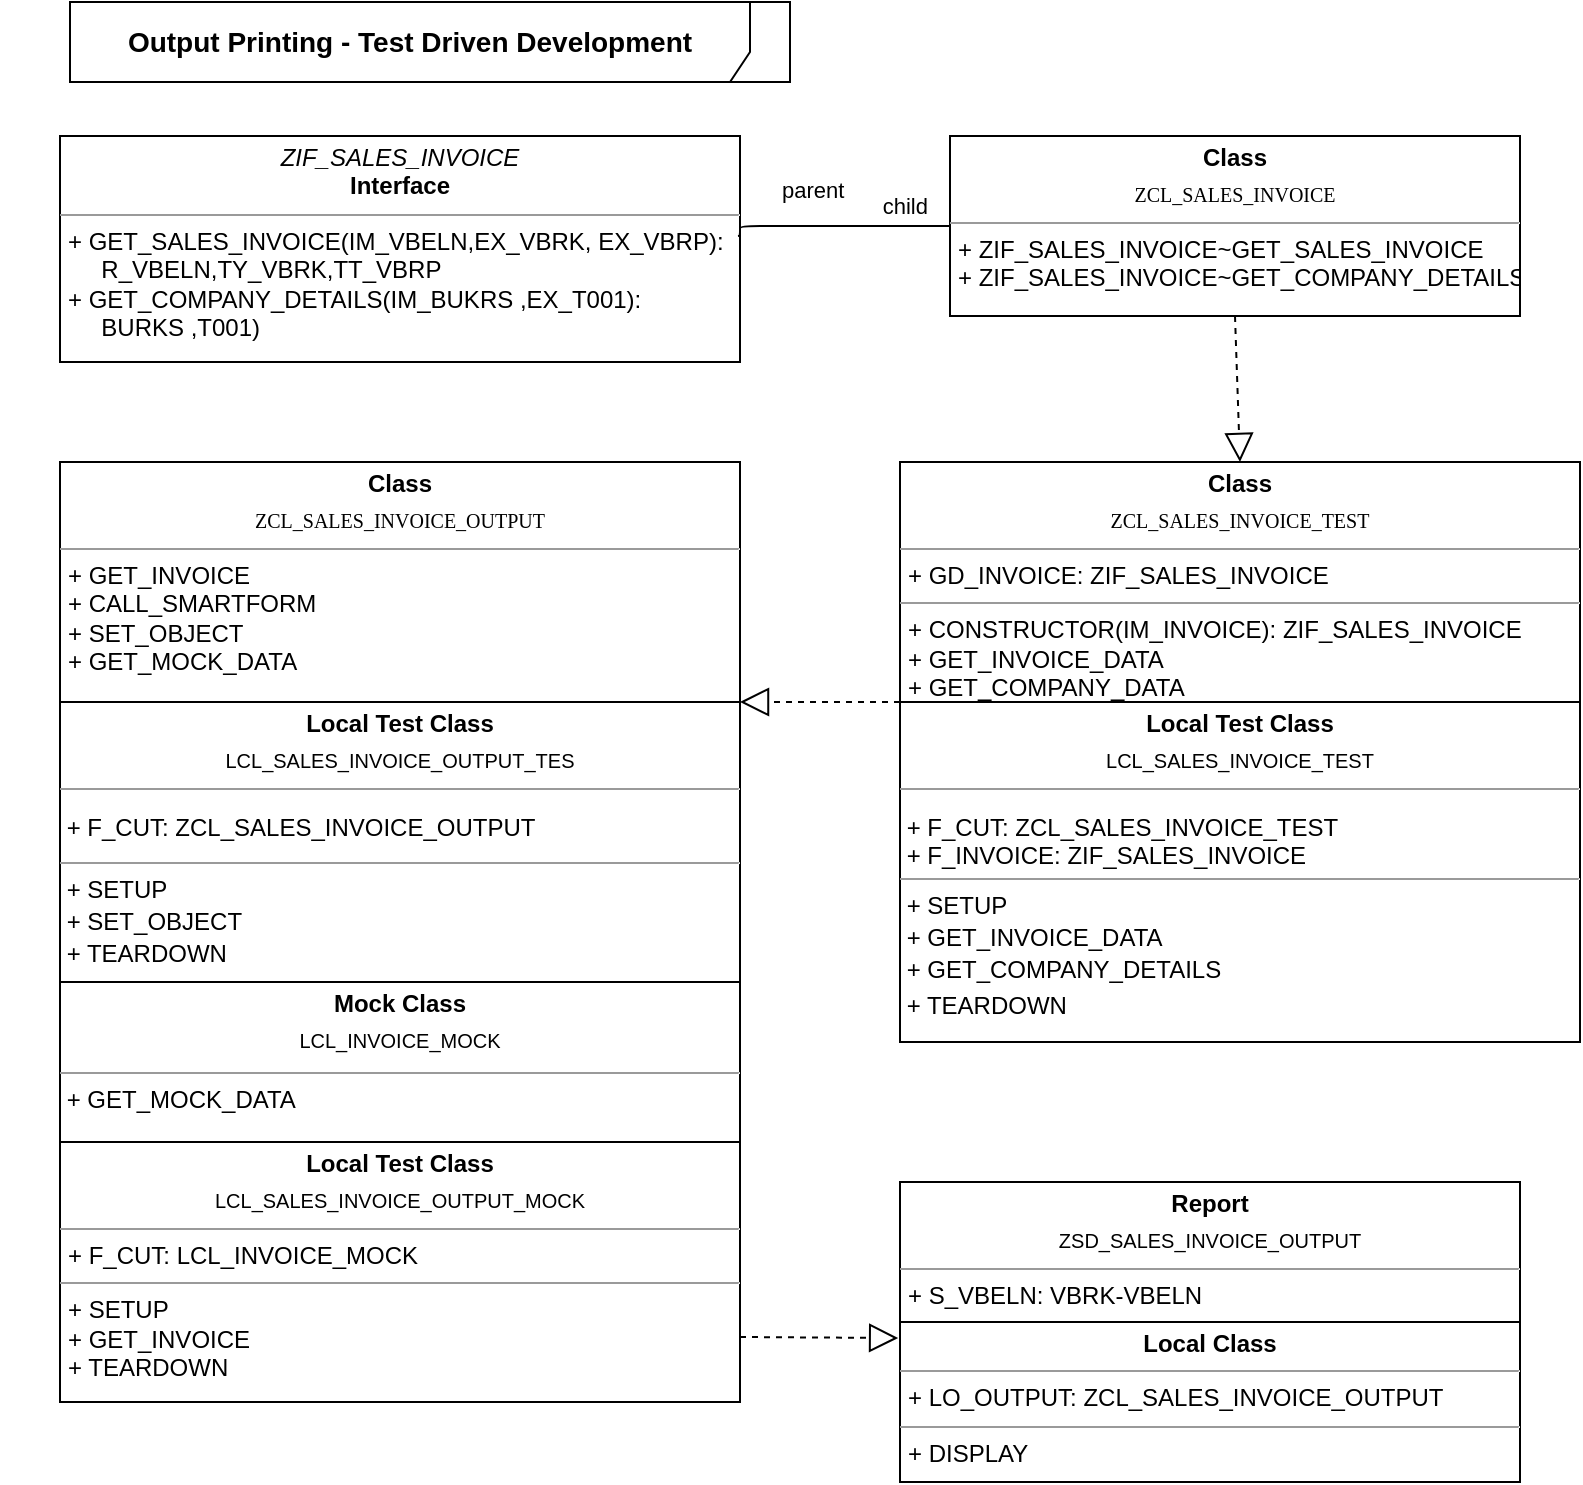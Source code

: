 <mxfile version="13.7.5" type="device"><diagram name="Page-1" id="c4acf3e9-155e-7222-9cf6-157b1a14988f"><mxGraphModel dx="862" dy="482" grid="1" gridSize="10" guides="1" tooltips="1" connect="1" arrows="1" fold="1" page="1" pageScale="1" pageWidth="850" pageHeight="1100" background="#ffffff" math="0" shadow="0"><root><mxCell id="0"/><mxCell id="1" parent="0"/><mxCell id="5d2195bd80daf111-18" value="&lt;p style=&quot;margin: 0px ; margin-top: 4px ; text-align: center&quot;&gt;&lt;i&gt;ZIF_SALES_INVOICE&lt;/i&gt;&lt;br&gt;&lt;b&gt;Interface&lt;/b&gt;&lt;/p&gt;&lt;hr size=&quot;1&quot;&gt;&lt;p style=&quot;margin: 0px ; margin-left: 4px&quot;&gt;+ GET_SALES_INVOICE(IM_VBELN,EX_VBRK, EX_VBRP):&amp;nbsp;&lt;/p&gt;&lt;p style=&quot;margin: 0px ; margin-left: 4px&quot;&gt;&amp;nbsp; &amp;nbsp; &amp;nbsp;R_VBELN,TY_VBRK,TT_VBRP&lt;/p&gt;&lt;p style=&quot;margin: 0px ; margin-left: 4px&quot;&gt;+&amp;nbsp;GET_COMPANY_DETAILS(IM_BUKRS ,EX_T001):&amp;nbsp;&lt;/p&gt;&lt;p style=&quot;margin: 0px ; margin-left: 4px&quot;&gt;&amp;nbsp; &amp;nbsp; &amp;nbsp;BURKS ,T001)&lt;br&gt;&lt;br&gt;&lt;/p&gt;" style="verticalAlign=top;align=left;overflow=fill;fontSize=12;fontFamily=Helvetica;html=1;rounded=0;shadow=0;comic=0;labelBackgroundColor=none;strokeWidth=1" parent="1" vertex="1"><mxGeometry x="60" y="87" width="340" height="113" as="geometry"/></mxCell><mxCell id="8qoOHvs9JiaKgyHMTFEL-2" value="&lt;p style=&quot;margin: 0px ; margin-top: 4px ; text-align: center&quot;&gt;&lt;b&gt;Class&lt;/b&gt;&lt;/p&gt;&lt;p style=&quot;margin: 0px ; margin-top: 4px ; text-align: center&quot;&gt;&lt;font face=&quot;verdana&quot;&gt;&lt;span style=&quot;font-size: 10px&quot;&gt;ZCL_SALES_INVOICE&lt;/span&gt;&lt;/font&gt;&lt;br&gt;&lt;/p&gt;&lt;hr size=&quot;1&quot;&gt;&lt;p style=&quot;margin: 0px ; margin-left: 4px&quot;&gt;+&amp;nbsp;ZIF_SALES_INVOICE~GET_SALES_INVOICE&lt;/p&gt;&lt;p style=&quot;margin: 0px ; margin-left: 4px&quot;&gt;+ ZIF_SALES_INVOICE~GET_COMPANY_DETAILS&lt;/p&gt;" style="verticalAlign=top;align=left;overflow=fill;fontSize=12;fontFamily=Helvetica;html=1;" parent="1" vertex="1"><mxGeometry x="505" y="87" width="285" height="90" as="geometry"/></mxCell><mxCell id="8qoOHvs9JiaKgyHMTFEL-3" value="" style="endArrow=none;html=1;edgeStyle=orthogonalEdgeStyle;entryX=0;entryY=0.5;entryDx=0;entryDy=0;exitX=0.997;exitY=0.442;exitDx=0;exitDy=0;exitPerimeter=0;" parent="1" source="5d2195bd80daf111-18" target="8qoOHvs9JiaKgyHMTFEL-2" edge="1"><mxGeometry relative="1" as="geometry"><mxPoint x="400" y="140" as="sourcePoint"/><mxPoint x="525" y="133.5" as="targetPoint"/><Array as="points"><mxPoint x="400" y="137"/><mxPoint x="400" y="132"/></Array></mxGeometry></mxCell><mxCell id="8qoOHvs9JiaKgyHMTFEL-4" value="parent" style="edgeLabel;resizable=0;html=1;align=left;verticalAlign=bottom;" parent="8qoOHvs9JiaKgyHMTFEL-3" connectable="0" vertex="1"><mxGeometry x="-1" relative="1" as="geometry"><mxPoint x="20" y="-14" as="offset"/></mxGeometry></mxCell><mxCell id="8qoOHvs9JiaKgyHMTFEL-5" value="child" style="edgeLabel;resizable=0;html=1;align=right;verticalAlign=bottom;" parent="8qoOHvs9JiaKgyHMTFEL-3" connectable="0" vertex="1"><mxGeometry x="1" relative="1" as="geometry"><mxPoint x="-10.5" y="-2" as="offset"/></mxGeometry></mxCell><mxCell id="8qoOHvs9JiaKgyHMTFEL-10" value="&lt;p style=&quot;margin: 0px ; margin-top: 4px ; text-align: center&quot;&gt;&lt;b&gt;Class&lt;/b&gt;&lt;/p&gt;&lt;p style=&quot;margin: 0px ; margin-top: 4px ; text-align: center&quot;&gt;&lt;font face=&quot;verdana&quot;&gt;&lt;span style=&quot;font-size: 10px&quot;&gt;ZCL_SALES_INVOICE_TEST&lt;/span&gt;&lt;/font&gt;&lt;br&gt;&lt;/p&gt;&lt;hr size=&quot;1&quot;&gt;&lt;p style=&quot;margin: 0px ; margin-left: 4px&quot;&gt;+ GD_INVOICE: ZIF_SALES_INVOICE&lt;/p&gt;&lt;hr size=&quot;1&quot;&gt;&lt;p style=&quot;margin: 0px ; margin-left: 4px&quot;&gt;+&amp;nbsp;CONSTRUCTOR(IM_INVOICE):&amp;nbsp;ZIF_SALES_INVOICE&lt;/p&gt;&lt;p style=&quot;margin: 0px ; margin-left: 4px&quot;&gt;+&amp;nbsp;GET_INVOICE_DATA&lt;/p&gt;&lt;p style=&quot;margin: 0px ; margin-left: 4px&quot;&gt;+&amp;nbsp;GET_COMPANY_DATA&lt;/p&gt;&lt;p style=&quot;margin: 0px ; margin-left: 4px&quot;&gt;&lt;br&gt;&lt;/p&gt;&lt;p style=&quot;margin: 0px ; margin-left: 4px&quot;&gt;&lt;br&gt;&lt;/p&gt;" style="verticalAlign=top;align=left;overflow=fill;fontSize=12;fontFamily=Helvetica;html=1;" parent="1" vertex="1"><mxGeometry x="480" y="250" width="340" height="120" as="geometry"/></mxCell><mxCell id="8qoOHvs9JiaKgyHMTFEL-11" value="" style="text;strokeColor=none;fillColor=none;align=left;verticalAlign=middle;spacingTop=-1;spacingLeft=4;spacingRight=4;rotatable=0;labelPosition=right;points=[];portConstraint=eastwest;" parent="1" vertex="1"><mxGeometry x="450" y="250" width="20" height="14" as="geometry"/></mxCell><mxCell id="8qoOHvs9JiaKgyHMTFEL-12" value="&lt;p style=&quot;margin: 0px ; margin-top: 4px ; text-align: center&quot;&gt;&lt;b&gt;Local Test Class&lt;/b&gt;&lt;/p&gt;&lt;p style=&quot;margin: 4px 0px 0px ; text-align: center&quot;&gt;&lt;font style=&quot;font-size: 10px&quot;&gt;LCL_SALES_INVOICE_TEST&lt;/font&gt;&lt;/p&gt;&lt;hr size=&quot;1&quot;&gt;&lt;div style=&quot;height: 2px&quot;&gt;&lt;/div&gt;&lt;div style=&quot;height: 2px&quot;&gt;&lt;br&gt;&lt;/div&gt;&lt;div style=&quot;height: 2px&quot;&gt;&lt;br&gt;&lt;/div&gt;&lt;div style=&quot;height: 2px&quot;&gt;&amp;nbsp;+ F_CUT:&amp;nbsp;ZCL_SALES_INVOICE_TEST&lt;/div&gt;&lt;div style=&quot;height: 2px&quot;&gt;&amp;nbsp; &amp;nbsp;&amp;nbsp;&lt;/div&gt;&lt;div style=&quot;height: 2px&quot;&gt;&lt;br&gt;&lt;/div&gt;&lt;div style=&quot;height: 2px&quot;&gt;&lt;br&gt;&lt;/div&gt;&lt;div style=&quot;height: 2px&quot;&gt;&lt;br&gt;&lt;/div&gt;&lt;div style=&quot;height: 2px&quot;&gt;&amp;nbsp;&lt;/div&gt;&lt;div style=&quot;height: 2px&quot;&gt;&amp;nbsp; &amp;nbsp;&lt;/div&gt;&lt;div style=&quot;height: 2px&quot;&gt;&amp;nbsp;+ F_INVOICE:&amp;nbsp;ZIF_SALES_INVOICE&amp;nbsp;&lt;/div&gt;&lt;div style=&quot;height: 2px&quot;&gt;&amp;nbsp;&lt;/div&gt;&lt;div style=&quot;height: 2px&quot;&gt;&lt;br&gt;&lt;/div&gt;&lt;div style=&quot;height: 2px&quot;&gt;&lt;br&gt;&lt;/div&gt;&lt;div style=&quot;height: 2px&quot;&gt;&lt;br&gt;&lt;/div&gt;&lt;div style=&quot;height: 2px&quot;&gt;&lt;br&gt;&lt;/div&gt;&lt;hr size=&quot;1&quot;&gt;&lt;div style=&quot;height: 2px&quot;&gt;&amp;nbsp;+ SETUP&lt;/div&gt;&lt;div style=&quot;height: 2px&quot;&gt;&amp;nbsp;&lt;/div&gt;&lt;div style=&quot;height: 2px&quot;&gt;&lt;br&gt;&lt;/div&gt;&lt;div style=&quot;height: 2px&quot;&gt;&amp;nbsp;&lt;/div&gt;&lt;div style=&quot;height: 2px&quot;&gt;&lt;br&gt;&lt;/div&gt;&lt;div style=&quot;height: 2px&quot;&gt;&amp;nbsp;&lt;/div&gt;&lt;div style=&quot;height: 2px&quot;&gt;&lt;br&gt;&lt;/div&gt;&lt;div style=&quot;height: 2px&quot;&gt;&amp;nbsp;&lt;/div&gt;&lt;div style=&quot;height: 2px&quot;&gt;&amp;nbsp;+&amp;nbsp;GET_INVOICE_DATA&lt;/div&gt;&lt;div style=&quot;height: 2px&quot;&gt;&lt;br&gt;&lt;/div&gt;&lt;div style=&quot;height: 2px&quot;&gt;&lt;br&gt;&lt;/div&gt;&lt;div style=&quot;height: 2px&quot;&gt;&lt;br&gt;&lt;/div&gt;&lt;div style=&quot;height: 2px&quot;&gt;&lt;br&gt;&lt;/div&gt;&lt;div style=&quot;height: 2px&quot;&gt;&lt;br&gt;&lt;/div&gt;&lt;div style=&quot;height: 2px&quot;&gt;&lt;br&gt;&lt;/div&gt;&lt;div style=&quot;height: 2px&quot;&gt;&lt;br&gt;&lt;/div&gt;&lt;div style=&quot;height: 2px&quot;&gt;&amp;nbsp;+ GET_COMPANY_DETAILS&lt;/div&gt;&lt;div style=&quot;height: 2px&quot;&gt;&lt;br&gt;&lt;/div&gt;&lt;div style=&quot;height: 2px&quot;&gt;&lt;br&gt;&lt;/div&gt;&lt;div style=&quot;height: 2px&quot;&gt;&lt;br&gt;&lt;/div&gt;&lt;div style=&quot;height: 2px&quot;&gt;&lt;br&gt;&lt;/div&gt;&lt;div style=&quot;height: 2px&quot;&gt;&lt;br&gt;&lt;/div&gt;&lt;div style=&quot;height: 2px&quot;&gt;&lt;br&gt;&lt;/div&gt;&lt;div style=&quot;height: 2px&quot;&gt;&lt;br&gt;&lt;/div&gt;&lt;div style=&quot;height: 2px&quot;&gt;&lt;br&gt;&lt;/div&gt;&lt;div style=&quot;height: 2px&quot;&gt;&amp;nbsp;+ TEARDOWN&lt;br&gt;&lt;/div&gt;&lt;div style=&quot;height: 2px&quot;&gt;&lt;br&gt;&lt;/div&gt;&lt;div style=&quot;height: 2px&quot;&gt;&lt;br&gt;&lt;/div&gt;&lt;div style=&quot;height: 2px&quot;&gt;&lt;br&gt;&lt;/div&gt;&lt;div style=&quot;height: 2px&quot;&gt;&lt;br&gt;&lt;/div&gt;&lt;div style=&quot;height: 2px&quot;&gt;&lt;br&gt;&lt;/div&gt;&lt;div style=&quot;height: 2px&quot;&gt;&lt;br&gt;&lt;/div&gt;&lt;div style=&quot;height: 2px&quot;&gt;&lt;br&gt;&lt;/div&gt;&lt;div style=&quot;height: 2px&quot;&gt;&lt;br&gt;&lt;/div&gt;&lt;div style=&quot;height: 2px&quot;&gt;&lt;br&gt;&lt;/div&gt;&lt;div style=&quot;height: 2px&quot;&gt;&lt;br&gt;&lt;/div&gt;&lt;div style=&quot;height: 2px&quot;&gt;&lt;br&gt;&lt;/div&gt;&lt;div style=&quot;height: 2px&quot;&gt;&lt;br&gt;&lt;/div&gt;&lt;div style=&quot;height: 2px&quot;&gt;&lt;br&gt;&lt;/div&gt;&lt;div style=&quot;height: 2px&quot;&gt;&lt;br&gt;&lt;/div&gt;&lt;div style=&quot;height: 2px&quot;&gt;&lt;br&gt;&lt;/div&gt;" style="verticalAlign=top;align=left;overflow=fill;fontSize=12;fontFamily=Helvetica;html=1;" parent="1" vertex="1"><mxGeometry x="480" y="370" width="340" height="170" as="geometry"/></mxCell><mxCell id="8qoOHvs9JiaKgyHMTFEL-13" value="&lt;p style=&quot;margin: 0px ; margin-top: 4px ; text-align: center&quot;&gt;&lt;b&gt;Class&lt;/b&gt;&lt;/p&gt;&lt;p style=&quot;margin: 0px ; margin-top: 4px ; text-align: center&quot;&gt;&lt;font face=&quot;verdana&quot;&gt;&lt;span style=&quot;font-size: 10px&quot;&gt;ZCL_SALES_INVOICE_OUTPUT&lt;/span&gt;&lt;/font&gt;&lt;/p&gt;&lt;hr size=&quot;1&quot;&gt;&lt;p style=&quot;margin: 0px ; margin-left: 4px&quot;&gt;+&amp;nbsp;GET_INVOICE&lt;/p&gt;&lt;p style=&quot;margin: 0px ; margin-left: 4px&quot;&gt;+&amp;nbsp;CALL_SMARTFORM&lt;/p&gt;&lt;p style=&quot;margin: 0px ; margin-left: 4px&quot;&gt;+&amp;nbsp;SET_OBJECT&lt;/p&gt;&lt;p style=&quot;margin: 0px ; margin-left: 4px&quot;&gt;+&amp;nbsp;GET_MOCK_DATA&lt;/p&gt;&lt;p style=&quot;margin: 0px ; margin-left: 4px&quot;&gt;&lt;br&gt;&lt;/p&gt;&lt;p style=&quot;margin: 0px ; margin-left: 4px&quot;&gt;&lt;br&gt;&lt;/p&gt;&lt;p style=&quot;margin: 0px ; margin-left: 4px&quot;&gt;&lt;br&gt;&lt;/p&gt;" style="verticalAlign=top;align=left;overflow=fill;fontSize=12;fontFamily=Helvetica;html=1;" parent="1" vertex="1"><mxGeometry x="60" y="250" width="340" height="120" as="geometry"/></mxCell><mxCell id="8qoOHvs9JiaKgyHMTFEL-14" value="" style="text;strokeColor=none;fillColor=none;align=left;verticalAlign=middle;spacingTop=-1;spacingLeft=4;spacingRight=4;rotatable=0;labelPosition=right;points=[];portConstraint=eastwest;" parent="1" vertex="1"><mxGeometry x="30" y="240" width="20" height="14" as="geometry"/></mxCell><mxCell id="8qoOHvs9JiaKgyHMTFEL-15" value="&lt;p style=&quot;margin: 0px ; margin-top: 4px ; text-align: center&quot;&gt;&lt;b&gt;Local Test Class&lt;/b&gt;&lt;/p&gt;&lt;p style=&quot;margin: 4px 0px 0px ; text-align: center&quot;&gt;&lt;font style=&quot;font-size: 10px&quot;&gt;LCL_SALES_INVOICE_OUTPUT_TES&lt;/font&gt;&lt;/p&gt;&lt;hr size=&quot;1&quot;&gt;&lt;div style=&quot;height: 2px&quot;&gt;&lt;/div&gt;&lt;div style=&quot;height: 2px&quot;&gt;&lt;br&gt;&lt;/div&gt;&lt;div style=&quot;height: 2px&quot;&gt;&lt;br&gt;&lt;/div&gt;&lt;div style=&quot;height: 2px&quot;&gt;&amp;nbsp;+ F_CUT:&amp;nbsp;ZCL_SALES_INVOICE_OUTPUT&amp;nbsp;&lt;/div&gt;&lt;div style=&quot;height: 2px&quot;&gt;&amp;nbsp; &amp;nbsp;&amp;nbsp;&lt;/div&gt;&lt;div style=&quot;height: 2px&quot;&gt;&lt;br&gt;&lt;/div&gt;&lt;div style=&quot;height: 2px&quot;&gt;&lt;br&gt;&lt;/div&gt;&lt;div style=&quot;height: 2px&quot;&gt;&amp;nbsp;&lt;/div&gt;&lt;div style=&quot;height: 2px&quot;&gt;&lt;br&gt;&lt;/div&gt;&lt;div style=&quot;height: 2px&quot;&gt;&lt;br&gt;&lt;/div&gt;&lt;div style=&quot;height: 2px&quot;&gt;&lt;br&gt;&lt;/div&gt;&lt;div style=&quot;height: 2px&quot;&gt;&lt;br&gt;&lt;/div&gt;&lt;hr size=&quot;1&quot;&gt;&lt;div style=&quot;height: 2px&quot;&gt;&amp;nbsp;+ SETUP&lt;/div&gt;&lt;div style=&quot;height: 2px&quot;&gt;&amp;nbsp;&lt;/div&gt;&lt;div style=&quot;height: 2px&quot;&gt;&lt;br&gt;&lt;/div&gt;&lt;div style=&quot;height: 2px&quot;&gt;&lt;br&gt;&lt;/div&gt;&lt;div style=&quot;height: 2px&quot;&gt;&lt;br&gt;&lt;/div&gt;&lt;div style=&quot;height: 2px&quot;&gt;&lt;br&gt;&lt;/div&gt;&lt;div style=&quot;height: 2px&quot;&gt;&lt;br&gt;&lt;/div&gt;&lt;div style=&quot;height: 2px&quot;&gt;&amp;nbsp;&lt;/div&gt;&lt;div style=&quot;height: 2px&quot;&gt;&amp;nbsp;+ SET_OBJECT&lt;/div&gt;&lt;div style=&quot;height: 2px&quot;&gt;&lt;br&gt;&lt;/div&gt;&lt;div style=&quot;height: 2px&quot;&gt;&lt;br&gt;&lt;/div&gt;&lt;div style=&quot;height: 2px&quot;&gt;&lt;br&gt;&lt;/div&gt;&lt;div style=&quot;height: 2px&quot;&gt;&lt;br&gt;&lt;/div&gt;&lt;div style=&quot;height: 2px&quot;&gt;&lt;br&gt;&lt;/div&gt;&lt;div style=&quot;height: 2px&quot;&gt;&lt;br&gt;&lt;/div&gt;&lt;div style=&quot;height: 2px&quot;&gt;&lt;br&gt;&lt;/div&gt;&lt;div style=&quot;height: 2px&quot;&gt;&amp;nbsp;+ TEARDOWN&lt;br&gt;&lt;/div&gt;&lt;div style=&quot;height: 2px&quot;&gt;&lt;br&gt;&lt;/div&gt;&lt;div style=&quot;height: 2px&quot;&gt;&lt;br&gt;&lt;/div&gt;&lt;div style=&quot;height: 2px&quot;&gt;&lt;br&gt;&lt;/div&gt;&lt;div style=&quot;height: 2px&quot;&gt;&lt;br&gt;&lt;/div&gt;&lt;div style=&quot;height: 2px&quot;&gt;&lt;br&gt;&lt;/div&gt;&lt;div style=&quot;height: 2px&quot;&gt;&lt;br&gt;&lt;/div&gt;&lt;div style=&quot;height: 2px&quot;&gt;&lt;br&gt;&lt;/div&gt;" style="verticalAlign=top;align=left;overflow=fill;fontSize=12;fontFamily=Helvetica;html=1;" parent="1" vertex="1"><mxGeometry x="60" y="370" width="340" height="140" as="geometry"/></mxCell><mxCell id="8qoOHvs9JiaKgyHMTFEL-16" value="" style="endArrow=block;dashed=1;endFill=0;endSize=12;html=1;exitX=0.5;exitY=1;exitDx=0;exitDy=0;entryX=0.5;entryY=0;entryDx=0;entryDy=0;" parent="1" source="8qoOHvs9JiaKgyHMTFEL-2" target="8qoOHvs9JiaKgyHMTFEL-10" edge="1"><mxGeometry width="160" relative="1" as="geometry"><mxPoint x="610" y="210" as="sourcePoint"/><mxPoint x="770" y="210" as="targetPoint"/></mxGeometry></mxCell><mxCell id="8qoOHvs9JiaKgyHMTFEL-17" value="" style="endArrow=block;dashed=1;endFill=0;endSize=12;html=1;entryX=1;entryY=0;entryDx=0;entryDy=0;exitX=0;exitY=0;exitDx=0;exitDy=0;" parent="1" source="8qoOHvs9JiaKgyHMTFEL-12" target="8qoOHvs9JiaKgyHMTFEL-15" edge="1"><mxGeometry width="160" relative="1" as="geometry"><mxPoint x="340" y="330" as="sourcePoint"/><mxPoint x="500" y="330" as="targetPoint"/></mxGeometry></mxCell><mxCell id="yWIC38RPnwZrmmbEaUVW-2" value="&lt;p style=&quot;margin: 0px ; margin-top: 4px ; text-align: center&quot;&gt;&lt;b&gt;Mock Class&lt;/b&gt;&lt;/p&gt;&lt;p style=&quot;margin: 0px ; margin-top: 4px ; text-align: center&quot;&gt;&lt;font style=&quot;font-size: 10px&quot;&gt;LCL_INVOICE_MOCK&lt;/font&gt;&lt;br&gt;&lt;/p&gt;&lt;div style=&quot;height: 2px&quot;&gt;&lt;/div&gt;&lt;hr size=&quot;1&quot;&gt;&lt;div style=&quot;height: 2px&quot;&gt;&amp;nbsp;+&amp;nbsp;GET_MOCK_DATA&lt;/div&gt;" style="verticalAlign=top;align=left;overflow=fill;fontSize=12;fontFamily=Helvetica;html=1;" parent="1" vertex="1"><mxGeometry x="60" y="510" width="340" height="80" as="geometry"/></mxCell><mxCell id="yWIC38RPnwZrmmbEaUVW-3" value="&lt;p style=&quot;margin: 0px ; margin-top: 4px ; text-align: center&quot;&gt;&lt;b&gt;Local Test Class&lt;/b&gt;&lt;/p&gt;&lt;p style=&quot;margin: 0px ; margin-top: 4px ; text-align: center&quot;&gt;&lt;font style=&quot;font-size: 10px&quot;&gt;LCL_SALES_INVOICE_OUTPUT_MOCK&lt;/font&gt;&lt;br&gt;&lt;/p&gt;&lt;hr size=&quot;1&quot;&gt;&lt;p style=&quot;margin: 0px ; margin-left: 4px&quot;&gt;+ F_CUT: LCL_INVOICE_MOCK&lt;/p&gt;&lt;hr size=&quot;1&quot;&gt;&lt;p style=&quot;margin: 0px ; margin-left: 4px&quot;&gt;+ SETUP&lt;/p&gt;&lt;p style=&quot;margin: 0px ; margin-left: 4px&quot;&gt;+&amp;nbsp;GET_INVOICE&lt;/p&gt;&lt;p style=&quot;margin: 0px ; margin-left: 4px&quot;&gt;+ TEARDOWN&lt;br&gt;&lt;/p&gt;" style="verticalAlign=top;align=left;overflow=fill;fontSize=12;fontFamily=Helvetica;html=1;" parent="1" vertex="1"><mxGeometry x="60" y="590" width="340" height="130" as="geometry"/></mxCell><mxCell id="yWIC38RPnwZrmmbEaUVW-4" value="&lt;p style=&quot;margin: 0px ; margin-top: 4px ; text-align: center&quot;&gt;&lt;b&gt;Report&lt;/b&gt;&lt;/p&gt;&lt;p style=&quot;margin: 0px ; margin-top: 4px ; text-align: center&quot;&gt;&lt;font style=&quot;font-size: 10px&quot;&gt;ZSD_SALES_INVOICE_OUTPUT&lt;/font&gt;&lt;br&gt;&lt;/p&gt;&lt;hr size=&quot;1&quot;&gt;&lt;p style=&quot;margin: 0px ; margin-left: 4px&quot;&gt;+ S_VBELN: VBRK-VBELN&lt;/p&gt;" style="verticalAlign=top;align=left;overflow=fill;fontSize=12;fontFamily=Helvetica;html=1;" parent="1" vertex="1"><mxGeometry x="480" y="610" width="310" height="70" as="geometry"/></mxCell><mxCell id="yWIC38RPnwZrmmbEaUVW-5" value="&lt;p style=&quot;margin: 0px ; margin-top: 4px ; text-align: center&quot;&gt;&lt;b&gt;Local Class&lt;/b&gt;&lt;/p&gt;&lt;hr size=&quot;1&quot;&gt;&lt;p style=&quot;margin: 0px ; margin-left: 4px&quot;&gt;+ LO_OUTPUT: ZCL_SALES_INVOICE_OUTPUT&lt;/p&gt;&lt;hr size=&quot;1&quot;&gt;&lt;p style=&quot;margin: 0px ; margin-left: 4px&quot;&gt;+ DISPLAY&lt;/p&gt;" style="verticalAlign=top;align=left;overflow=fill;fontSize=12;fontFamily=Helvetica;html=1;" parent="1" vertex="1"><mxGeometry x="480" y="680" width="310" height="80" as="geometry"/></mxCell><mxCell id="yWIC38RPnwZrmmbEaUVW-6" value="" style="endArrow=block;dashed=1;endFill=0;endSize=12;html=1;entryX=-0.003;entryY=0.1;entryDx=0;entryDy=0;exitX=1;exitY=0.75;exitDx=0;exitDy=0;entryPerimeter=0;" parent="1" source="yWIC38RPnwZrmmbEaUVW-3" target="yWIC38RPnwZrmmbEaUVW-5" edge="1"><mxGeometry width="160" relative="1" as="geometry"><mxPoint x="410" y="680" as="sourcePoint"/><mxPoint x="400" y="710" as="targetPoint"/></mxGeometry></mxCell><mxCell id="yWIC38RPnwZrmmbEaUVW-7" value="&lt;font style=&quot;font-size: 14px&quot;&gt;&lt;b&gt;Output Printing - Test Driven Development&lt;/b&gt;&lt;/font&gt;" style="shape=umlFrame;whiteSpace=wrap;html=1;width=340;height=40;" parent="1" vertex="1"><mxGeometry x="65" y="20" width="360" height="40" as="geometry"/></mxCell></root></mxGraphModel></diagram></mxfile>